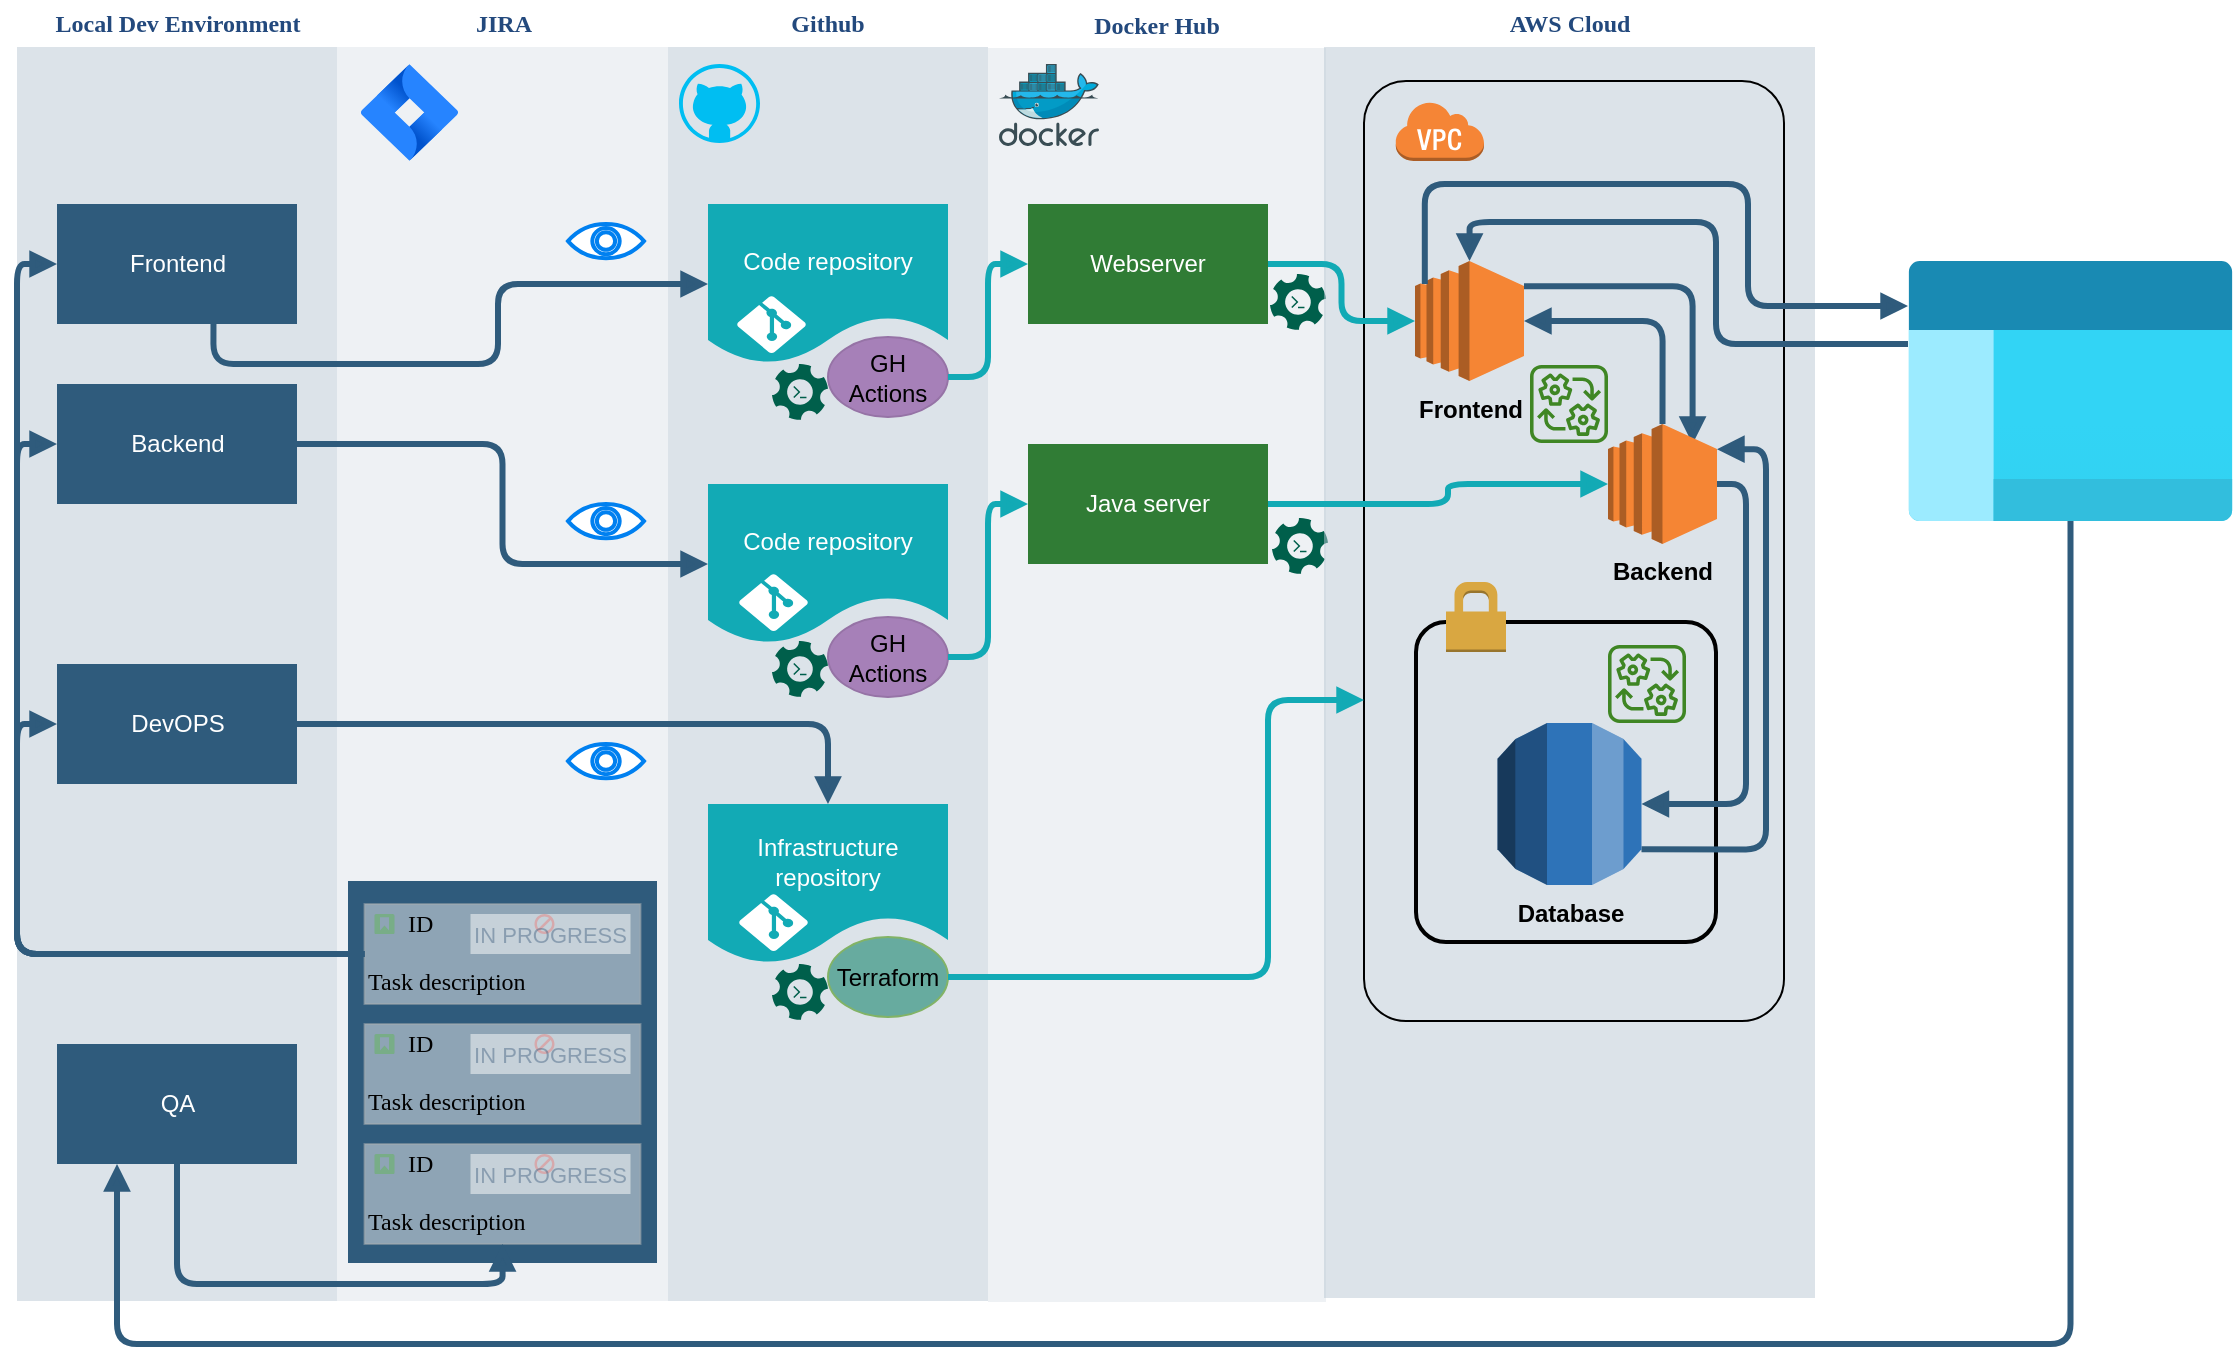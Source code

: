 <mxfile version="20.6.0" type="github">
  <diagram id="07fea595-8f29-1299-0266-81d95cde20df" name="Page-1">
    <mxGraphModel dx="1221" dy="621" grid="1" gridSize="10" guides="1" tooltips="1" connect="1" arrows="1" fold="1" page="1" pageScale="1" pageWidth="1169" pageHeight="827" background="#ffffff" math="0" shadow="0">
      <root>
        <mxCell id="0" />
        <mxCell id="1" parent="0" />
        <mxCell id="170" value="&lt;font color=&quot;#23497d&quot;&gt;Local Dev Environment&lt;/font&gt;" style="swimlane;whiteSpace=wrap;fillColor=none;swimlaneFillColor=#BAC8D3;fontColor=#2F5B7C;fontFamily=Tahoma;html=1;strokeColor=none;opacity=50;" parent="1" vertex="1">
          <mxGeometry x="24.5" y="88.5" width="160" height="650" as="geometry">
            <mxRectangle x="20" y="20" width="80" height="23" as="alternateBounds" />
          </mxGeometry>
        </mxCell>
        <mxCell id="171" value="Frontend" style="whiteSpace=wrap;shadow=0;fontColor=#FFFFFF;fontFamily=Helvetica;fontStyle=0;html=1;fontSize=12;plain-purple;strokeColor=none;fillColor=#2f5b7c;gradientColor=none;spacing=6;verticalAlign=middle;" parent="170" vertex="1">
          <mxGeometry x="20" y="101.5" width="120" height="60" as="geometry" />
        </mxCell>
        <mxCell id="173" value="QA" style="whiteSpace=wrap;strokeColor=none;fillColor=#2f5b7c;shadow=0;fontColor=#FFFFFF;fontFamily=Helvetica;fontStyle=0;html=1;fontSize=12;spacing=6;verticalAlign=middle;" parent="170" vertex="1">
          <mxGeometry x="20" y="521.5" width="120" height="60" as="geometry" />
        </mxCell>
        <mxCell id="SD03UMrJ5MH5QzKgJSNW-217" value="Backend" style="whiteSpace=wrap;shadow=0;fontColor=#FFFFFF;fontFamily=Helvetica;fontStyle=0;html=1;fontSize=12;plain-purple;strokeColor=none;fillColor=#2f5b7c;gradientColor=none;spacing=6;verticalAlign=middle;" parent="170" vertex="1">
          <mxGeometry x="20" y="191.5" width="120" height="60" as="geometry" />
        </mxCell>
        <mxCell id="SD03UMrJ5MH5QzKgJSNW-218" value="DevOPS" style="whiteSpace=wrap;shadow=0;fontColor=#FFFFFF;fontFamily=Helvetica;fontStyle=0;html=1;fontSize=12;plain-purple;strokeColor=none;fillColor=#2f5b7c;gradientColor=none;spacing=6;verticalAlign=middle;" parent="170" vertex="1">
          <mxGeometry x="20" y="331.5" width="120" height="60" as="geometry" />
        </mxCell>
        <mxCell id="21aXrwI_mkBV2-uxIRin-232" value="" style="shape=image;html=1;verticalAlign=top;verticalLabelPosition=bottom;labelBackgroundColor=#ffffff;imageAspect=0;aspect=fixed;image=https://cdn4.iconfinder.com/data/icons/essential-3/32/356-Document_Code-128.png;strokeColor=#6c8ebf;fontFamily=Tahoma;fontSize=12;fontColor=default;startSize=23;fillColor=default;imageBackground=none;" vertex="1" parent="170">
          <mxGeometry x="11.5" y="35.5" width="37.5" height="37.5" as="geometry" />
        </mxCell>
        <mxCell id="180" value="&lt;font color=&quot;#23497d&quot;&gt;JIRA&lt;/font&gt;" style="swimlane;whiteSpace=wrap;swimlaneFillColor=#BAC8D3;fontFamily=Tahoma;html=1;opacity=25;startSize=23;fillColor=none;strokeColor=none;fontColor=#2F5B7C;" parent="1" vertex="1">
          <mxGeometry x="184.5" y="88.5" width="165.5" height="650" as="geometry">
            <mxRectangle x="20" y="20" width="80" height="23" as="alternateBounds" />
          </mxGeometry>
        </mxCell>
        <mxCell id="21aXrwI_mkBV2-uxIRin-222" value="" style="html=1;verticalLabelPosition=bottom;align=center;labelBackgroundColor=#ffffff;verticalAlign=top;strokeWidth=2;strokeColor=#0080F0;shadow=0;dashed=0;shape=mxgraph.ios7.icons.eye;fontFamily=Tahoma;fontSize=12;fontColor=default;startSize=23;fillColor=default;" vertex="1" parent="180">
          <mxGeometry x="115.5" y="371.5" width="38" height="17.1" as="geometry" />
        </mxCell>
        <mxCell id="21aXrwI_mkBV2-uxIRin-231" value="" style="image;image=img/lib/atlassian/Jira_Software_Logo.svg;strokeColor=#6c8ebf;fontFamily=Tahoma;fontSize=12;fontColor=default;startSize=23;fillColor=default;html=1;" vertex="1" parent="180">
          <mxGeometry x="12" y="31.5" width="48.5" height="48.5" as="geometry" />
        </mxCell>
        <mxCell id="21aXrwI_mkBV2-uxIRin-233" value="" style="html=1;verticalLabelPosition=bottom;align=center;labelBackgroundColor=#ffffff;verticalAlign=top;strokeWidth=2;strokeColor=#0080F0;shadow=0;dashed=0;shape=mxgraph.ios7.icons.eye;fontFamily=Tahoma;fontSize=12;fontColor=default;startSize=23;fillColor=default;" vertex="1" parent="180">
          <mxGeometry x="115.5" y="251.5" width="38" height="17.1" as="geometry" />
        </mxCell>
        <mxCell id="21aXrwI_mkBV2-uxIRin-234" value="" style="html=1;verticalLabelPosition=bottom;align=center;labelBackgroundColor=#ffffff;verticalAlign=top;strokeWidth=2;strokeColor=#0080F0;shadow=0;dashed=0;shape=mxgraph.ios7.icons.eye;fontFamily=Tahoma;fontSize=12;fontColor=default;startSize=23;fillColor=default;" vertex="1" parent="180">
          <mxGeometry x="115.5" y="111.5" width="38" height="17.1" as="geometry" />
        </mxCell>
        <mxCell id="21aXrwI_mkBV2-uxIRin-279" value="" style="whiteSpace=wrap;shadow=0;fontColor=#FFFFFF;fontFamily=Helvetica;fontStyle=0;html=1;fontSize=12;plain-purple;strokeColor=none;fillColor=#2f5b7c;gradientColor=none;spacing=6;verticalAlign=middle;" vertex="1" parent="180">
          <mxGeometry x="5.5" y="440" width="154.5" height="191" as="geometry" />
        </mxCell>
        <mxCell id="21aXrwI_mkBV2-uxIRin-250" value="" style="group" vertex="1" connectable="0" parent="180">
          <mxGeometry x="13.75" y="451.5" width="138" height="170" as="geometry" />
        </mxCell>
        <mxCell id="21aXrwI_mkBV2-uxIRin-237" value="Task description" style="html=1;shadow=0;dashed=0;shape=mxgraph.atlassian.issue;issueType=story;issuePriority=blocker;issueStatus=inProgress;verticalAlign=top;align=left;whiteSpace=wrap;overflow=hidden;spacingTop=25;strokeColor=#A8ADB0;fillColor=#EEEEEE;fontSize=12;backgroundOutline=1;sketch=0;fontFamily=Tahoma;fontColor=default;startSize=23;opacity=50;" vertex="1" parent="21aXrwI_mkBV2-uxIRin-250">
          <mxGeometry y="60" width="138" height="50" as="geometry" />
        </mxCell>
        <mxCell id="21aXrwI_mkBV2-uxIRin-238" value="ID" style="strokeColor=none;fillColor=none;part=1;resizable=0;align=left;autosize=1;points=[];deletable=0;connectable=0;fontFamily=Tahoma;fontSize=12;fontColor=default;startSize=23;opacity=50;html=1;" vertex="1" parent="21aXrwI_mkBV2-uxIRin-237">
          <mxGeometry width="60" height="20" relative="1" as="geometry">
            <mxPoint x="20" as="offset" />
          </mxGeometry>
        </mxCell>
        <mxCell id="21aXrwI_mkBV2-uxIRin-240" value="Task description" style="html=1;shadow=0;dashed=0;shape=mxgraph.atlassian.issue;issueType=story;issuePriority=blocker;issueStatus=inProgress;verticalAlign=top;align=left;whiteSpace=wrap;overflow=hidden;spacingTop=25;strokeColor=#A8ADB0;fillColor=#EEEEEE;fontSize=12;backgroundOutline=1;sketch=0;fontFamily=Tahoma;fontColor=default;startSize=23;opacity=50;" vertex="1" parent="21aXrwI_mkBV2-uxIRin-250">
          <mxGeometry y="120" width="138" height="50" as="geometry" />
        </mxCell>
        <mxCell id="21aXrwI_mkBV2-uxIRin-241" value="ID" style="strokeColor=none;fillColor=none;part=1;resizable=0;align=left;autosize=1;points=[];deletable=0;connectable=0;fontFamily=Tahoma;fontSize=12;fontColor=default;startSize=23;opacity=50;html=1;" vertex="1" parent="21aXrwI_mkBV2-uxIRin-240">
          <mxGeometry width="60" height="20" relative="1" as="geometry">
            <mxPoint x="20" as="offset" />
          </mxGeometry>
        </mxCell>
        <mxCell id="21aXrwI_mkBV2-uxIRin-242" value="Task description" style="html=1;shadow=0;dashed=0;shape=mxgraph.atlassian.issue;issueType=story;issuePriority=blocker;issueStatus=inProgress;verticalAlign=top;align=left;whiteSpace=wrap;overflow=hidden;spacingTop=25;strokeColor=#A8ADB0;fillColor=#EEEEEE;fontSize=12;backgroundOutline=1;sketch=0;fontFamily=Tahoma;fontColor=default;startSize=23;opacity=50;" vertex="1" parent="21aXrwI_mkBV2-uxIRin-250">
          <mxGeometry width="138" height="50" as="geometry" />
        </mxCell>
        <mxCell id="21aXrwI_mkBV2-uxIRin-243" value="ID" style="strokeColor=none;fillColor=none;part=1;resizable=0;align=left;autosize=1;points=[];deletable=0;connectable=0;fontFamily=Tahoma;fontSize=12;fontColor=default;startSize=23;opacity=50;html=1;" vertex="1" parent="21aXrwI_mkBV2-uxIRin-242">
          <mxGeometry width="60" height="20" relative="1" as="geometry">
            <mxPoint x="20" as="offset" />
          </mxGeometry>
        </mxCell>
        <mxCell id="183" value="&lt;font color=&quot;#23497d&quot;&gt;Github&lt;/font&gt;" style="swimlane;whiteSpace=wrap;fillColor=none;swimlaneFillColor=#BAC8D3;fontColor=#2F5B7C;fontFamily=Tahoma;html=1;strokeColor=none;opacity=50;" parent="1" vertex="1">
          <mxGeometry x="350" y="88.5" width="160" height="650" as="geometry">
            <mxRectangle x="20" y="20" width="80" height="23" as="alternateBounds" />
          </mxGeometry>
        </mxCell>
        <mxCell id="SD03UMrJ5MH5QzKgJSNW-221" value="" style="group" parent="183" vertex="1" connectable="0">
          <mxGeometry x="20" y="401.5" width="134.3" height="118.5" as="geometry" />
        </mxCell>
        <mxCell id="185" value="Infrastructure repository&lt;br&gt; " style="shape=document;whiteSpace=wrap;verticalAlign=middle;strokeColor=none;fillColor=#12aab5;shadow=0;fontColor=#FFFFFF;fontFamily=Helvetica;fontStyle=0;html=1;fontSize=12;spacing=6;spacingBottom=22;" parent="SD03UMrJ5MH5QzKgJSNW-221" vertex="1">
          <mxGeometry width="120" height="80" as="geometry" />
        </mxCell>
        <mxCell id="SD03UMrJ5MH5QzKgJSNW-220" value="Terraform" style="ellipse;whiteSpace=wrap;html=1;fillColor=#67AB9F;strokeColor=#82b366;" parent="SD03UMrJ5MH5QzKgJSNW-221" vertex="1">
          <mxGeometry x="60" y="66.5" width="60" height="40" as="geometry" />
        </mxCell>
        <mxCell id="21aXrwI_mkBV2-uxIRin-228" value="" style="verticalLabelPosition=bottom;html=1;verticalAlign=top;align=center;strokeColor=none;fillColor=#FFFFFF;shape=mxgraph.azure.git_repository;fontFamily=Tahoma;fontSize=12;fontColor=default;startSize=23;" vertex="1" parent="SD03UMrJ5MH5QzKgJSNW-221">
          <mxGeometry x="15.5" y="45" width="34.5" height="28.5" as="geometry" />
        </mxCell>
        <mxCell id="21aXrwI_mkBV2-uxIRin-282" value="" style="sketch=0;pointerEvents=1;shadow=0;dashed=0;html=1;strokeColor=none;fillColor=#005F4B;labelPosition=center;verticalLabelPosition=bottom;verticalAlign=top;align=center;outlineConnect=0;shape=mxgraph.veeam2.automation;fontFamily=Tahoma;fontSize=12;fontColor=#000000;startSize=23;" vertex="1" parent="SD03UMrJ5MH5QzKgJSNW-221">
          <mxGeometry x="32" y="80" width="28.0" height="28.0" as="geometry" />
        </mxCell>
        <mxCell id="SD03UMrJ5MH5QzKgJSNW-222" value="" style="group" parent="183" vertex="1" connectable="0">
          <mxGeometry x="20" y="101.5" width="120" height="108" as="geometry" />
        </mxCell>
        <mxCell id="SD03UMrJ5MH5QzKgJSNW-223" value="Code repository&lt;br&gt; " style="shape=document;whiteSpace=wrap;verticalAlign=middle;strokeColor=none;fillColor=#12aab5;shadow=0;fontColor=#FFFFFF;fontFamily=Helvetica;fontStyle=0;html=1;fontSize=12;spacing=6;spacingBottom=22;" parent="SD03UMrJ5MH5QzKgJSNW-222" vertex="1">
          <mxGeometry width="120" height="80" as="geometry" />
        </mxCell>
        <mxCell id="SD03UMrJ5MH5QzKgJSNW-224" value="GH Actions" style="ellipse;whiteSpace=wrap;html=1;fillColor=#A680B8;strokeColor=#9673a6;" parent="SD03UMrJ5MH5QzKgJSNW-222" vertex="1">
          <mxGeometry x="60" y="66.5" width="60" height="40" as="geometry" />
        </mxCell>
        <mxCell id="21aXrwI_mkBV2-uxIRin-226" value="" style="verticalLabelPosition=bottom;html=1;verticalAlign=top;align=center;strokeColor=none;fillColor=#FFFFFF;shape=mxgraph.azure.git_repository;fontFamily=Tahoma;fontSize=12;fontColor=default;startSize=23;" vertex="1" parent="SD03UMrJ5MH5QzKgJSNW-222">
          <mxGeometry x="14.5" y="46" width="34.5" height="28.5" as="geometry" />
        </mxCell>
        <mxCell id="21aXrwI_mkBV2-uxIRin-284" value="" style="sketch=0;pointerEvents=1;shadow=0;dashed=0;html=1;strokeColor=none;fillColor=#005F4B;labelPosition=center;verticalLabelPosition=bottom;verticalAlign=top;align=center;outlineConnect=0;shape=mxgraph.veeam2.automation;fontFamily=Tahoma;fontSize=12;fontColor=#000000;startSize=23;" vertex="1" parent="SD03UMrJ5MH5QzKgJSNW-222">
          <mxGeometry x="32" y="80" width="28.0" height="28.0" as="geometry" />
        </mxCell>
        <mxCell id="SD03UMrJ5MH5QzKgJSNW-228" value="" style="group" parent="183" vertex="1" connectable="0">
          <mxGeometry x="20" y="241.5" width="120" height="106.5" as="geometry" />
        </mxCell>
        <mxCell id="SD03UMrJ5MH5QzKgJSNW-229" value="Code repository&lt;br&gt; " style="shape=document;whiteSpace=wrap;verticalAlign=middle;strokeColor=none;fillColor=#12aab5;shadow=0;fontColor=#FFFFFF;fontFamily=Helvetica;fontStyle=0;html=1;fontSize=12;spacing=6;spacingBottom=22;" parent="SD03UMrJ5MH5QzKgJSNW-228" vertex="1">
          <mxGeometry width="120" height="80" as="geometry" />
        </mxCell>
        <mxCell id="SD03UMrJ5MH5QzKgJSNW-230" value="GH Actions" style="ellipse;whiteSpace=wrap;html=1;fillColor=#A680B8;strokeColor=#9673a6;" parent="SD03UMrJ5MH5QzKgJSNW-228" vertex="1">
          <mxGeometry x="60" y="66.5" width="60" height="40" as="geometry" />
        </mxCell>
        <mxCell id="21aXrwI_mkBV2-uxIRin-227" value="" style="verticalLabelPosition=bottom;html=1;verticalAlign=top;align=center;strokeColor=none;fillColor=#FFFFFF;shape=mxgraph.azure.git_repository;fontFamily=Tahoma;fontSize=12;fontColor=default;startSize=23;" vertex="1" parent="SD03UMrJ5MH5QzKgJSNW-228">
          <mxGeometry x="15.5" y="45" width="34.5" height="28.5" as="geometry" />
        </mxCell>
        <mxCell id="21aXrwI_mkBV2-uxIRin-283" value="" style="sketch=0;pointerEvents=1;shadow=0;dashed=0;html=1;strokeColor=none;fillColor=#005F4B;labelPosition=center;verticalLabelPosition=bottom;verticalAlign=top;align=center;outlineConnect=0;shape=mxgraph.veeam2.automation;fontFamily=Tahoma;fontSize=12;fontColor=#000000;startSize=23;" vertex="1" parent="SD03UMrJ5MH5QzKgJSNW-228">
          <mxGeometry x="32" y="78.5" width="28.0" height="28.0" as="geometry" />
        </mxCell>
        <mxCell id="21aXrwI_mkBV2-uxIRin-230" value="" style="verticalLabelPosition=bottom;html=1;verticalAlign=top;align=center;strokeColor=none;fillColor=#00BEF2;shape=mxgraph.azure.github_code;pointerEvents=1;fontFamily=Tahoma;fontSize=12;fontColor=default;startSize=23;" vertex="1" parent="183">
          <mxGeometry x="5.5" y="31.5" width="40.5" height="39.5" as="geometry" />
        </mxCell>
        <mxCell id="193" value="&lt;font color=&quot;#23497d&quot;&gt;Docker Hub&lt;/font&gt;" style="swimlane;whiteSpace=wrap;fillColor=none;swimlaneFillColor=#BAC8D3;fontColor=#2F5B7C;fontFamily=Tahoma;html=1;strokeColor=none;opacity=25;" parent="1" vertex="1">
          <mxGeometry x="510" y="89" width="169" height="650" as="geometry">
            <mxRectangle x="20" y="20" width="80" height="23" as="alternateBounds" />
          </mxGeometry>
        </mxCell>
        <mxCell id="21aXrwI_mkBV2-uxIRin-223" value="" style="sketch=0;aspect=fixed;html=1;points=[];align=center;image;fontSize=12;image=img/lib/mscae/Docker.svg;strokeColor=#6c8ebf;fontFamily=Tahoma;fontColor=default;startSize=23;fillColor=default;" vertex="1" parent="193">
          <mxGeometry x="5.5" y="31" width="50" height="41" as="geometry" />
        </mxCell>
        <mxCell id="21aXrwI_mkBV2-uxIRin-272" value="" style="group" vertex="1" connectable="0" parent="193">
          <mxGeometry x="20" y="221" width="120" height="74" as="geometry" />
        </mxCell>
        <mxCell id="21aXrwI_mkBV2-uxIRin-269" value="Java server" style="whiteSpace=wrap;shadow=0;fontColor=#FFFFFF;fontFamily=Helvetica;fontStyle=0;html=1;fontSize=12;plain-purple;strokeColor=none;fillColor=#307C35;gradientColor=none;spacing=6;verticalAlign=middle;" vertex="1" parent="21aXrwI_mkBV2-uxIRin-272">
          <mxGeometry width="120" height="60" as="geometry" />
        </mxCell>
        <mxCell id="21aXrwI_mkBV2-uxIRin-271" value="" style="shape=image;html=1;verticalAlign=top;verticalLabelPosition=bottom;labelBackgroundColor=#ffffff;imageAspect=0;aspect=fixed;image=https://cdn1.iconfinder.com/data/icons/unicons-line-vol-3/24/docker-128.png;strokeColor=#6c8ebf;fontFamily=Tahoma;fontSize=12;fontColor=#000000;startSize=23;fillColor=default;" vertex="1" parent="21aXrwI_mkBV2-uxIRin-272">
          <mxGeometry x="76" y="30" width="44" height="44" as="geometry" />
        </mxCell>
        <mxCell id="21aXrwI_mkBV2-uxIRin-273" value="" style="group" vertex="1" connectable="0" parent="193">
          <mxGeometry x="20" y="101" width="120" height="74" as="geometry" />
        </mxCell>
        <mxCell id="21aXrwI_mkBV2-uxIRin-274" value="Webserver" style="whiteSpace=wrap;shadow=0;fontColor=#FFFFFF;fontFamily=Helvetica;fontStyle=0;html=1;fontSize=12;plain-purple;strokeColor=none;fillColor=#307C35;gradientColor=none;spacing=6;verticalAlign=middle;" vertex="1" parent="21aXrwI_mkBV2-uxIRin-273">
          <mxGeometry width="120" height="60" as="geometry" />
        </mxCell>
        <mxCell id="21aXrwI_mkBV2-uxIRin-275" value="" style="shape=image;html=1;verticalAlign=top;verticalLabelPosition=bottom;labelBackgroundColor=#ffffff;imageAspect=0;aspect=fixed;image=https://cdn1.iconfinder.com/data/icons/unicons-line-vol-3/24/docker-128.png;strokeColor=#6c8ebf;fontFamily=Tahoma;fontSize=12;fontColor=#000000;startSize=23;fillColor=default;" vertex="1" parent="21aXrwI_mkBV2-uxIRin-273">
          <mxGeometry x="76" y="30" width="44" height="44" as="geometry" />
        </mxCell>
        <mxCell id="21aXrwI_mkBV2-uxIRin-287" value="" style="sketch=0;pointerEvents=1;shadow=0;dashed=0;html=1;strokeColor=none;fillColor=#005F4B;labelPosition=center;verticalLabelPosition=bottom;verticalAlign=top;align=center;outlineConnect=0;shape=mxgraph.veeam2.automation;fontFamily=Tahoma;fontSize=12;fontColor=#000000;startSize=23;" vertex="1" parent="193">
          <mxGeometry x="141" y="136" width="28.0" height="28.0" as="geometry" />
        </mxCell>
        <mxCell id="21aXrwI_mkBV2-uxIRin-288" value="" style="sketch=0;pointerEvents=1;shadow=0;dashed=0;html=1;strokeColor=none;fillColor=#005F4B;labelPosition=center;verticalLabelPosition=bottom;verticalAlign=top;align=center;outlineConnect=0;shape=mxgraph.veeam2.automation;fontFamily=Tahoma;fontSize=12;fontColor=#000000;startSize=23;" vertex="1" parent="193">
          <mxGeometry x="142" y="258" width="28.0" height="28.0" as="geometry" />
        </mxCell>
        <mxCell id="207" value="" style="edgeStyle=segmentEdgeStyle;strokeColor=#2F5B7C;strokeWidth=3;html=1;endArrow=block;endFill=1;entryX=0.5;entryY=0;entryDx=0;entryDy=0;exitX=1;exitY=0.5;exitDx=0;exitDy=0;" parent="1" target="185" edge="1" source="SD03UMrJ5MH5QzKgJSNW-218">
          <mxGeometry x="320" y="513.5" width="100" height="100" as="geometry">
            <mxPoint x="320" y="450" as="sourcePoint" />
            <mxPoint x="420" y="545" as="targetPoint" />
            <Array as="points" />
          </mxGeometry>
        </mxCell>
        <mxCell id="SD03UMrJ5MH5QzKgJSNW-245" value="" style="strokeColor=#2F5B7C;strokeWidth=3;html=1;endArrow=block;endFill=1;entryX=0;entryY=0.5;entryDx=0;entryDy=0;exitX=0.652;exitY=0.998;exitDx=0;exitDy=0;exitPerimeter=0;edgeStyle=orthogonalEdgeStyle;" parent="1" target="SD03UMrJ5MH5QzKgJSNW-223" edge="1" source="171">
          <mxGeometry x="-119" y="125" width="100" height="100" as="geometry">
            <mxPoint x="110" y="208.5" as="sourcePoint" />
            <mxPoint x="204.5" y="238.5" as="targetPoint" />
            <Array as="points">
              <mxPoint x="123" y="270" />
              <mxPoint x="265" y="270" />
              <mxPoint x="265" y="230" />
            </Array>
          </mxGeometry>
        </mxCell>
        <mxCell id="187" value="&lt;span style=&quot;color: rgb(35, 73, 125);&quot;&gt;AWS Cloud&lt;/span&gt;" style="swimlane;whiteSpace=wrap;fillColor=none;swimlaneFillColor=#BAC8D3;fontColor=#2F5B7C;fontFamily=Tahoma;html=1;strokeColor=none;opacity=50;strokeWidth=1;" parent="1" vertex="1">
          <mxGeometry x="678" y="88.5" width="245.5" height="648.5" as="geometry">
            <mxRectangle x="20" y="20" width="80" height="23" as="alternateBounds" />
          </mxGeometry>
        </mxCell>
        <mxCell id="SD03UMrJ5MH5QzKgJSNW-242" value="" style="rounded=1;arcSize=10;dashed=0;fillColor=none;gradientColor=none;strokeWidth=2;" parent="187" vertex="1">
          <mxGeometry x="46" y="310.5" width="150" height="160" as="geometry" />
        </mxCell>
        <mxCell id="SD03UMrJ5MH5QzKgJSNW-232" value="" style="rounded=1;arcSize=10;dashed=0;fillColor=none;gradientColor=none;strokeWidth=1;" parent="187" vertex="1">
          <mxGeometry x="20" y="40" width="210" height="470" as="geometry" />
        </mxCell>
        <mxCell id="SD03UMrJ5MH5QzKgJSNW-233" value="" style="dashed=0;html=1;shape=mxgraph.aws3.virtual_private_cloud;fillColor=#F58536;gradientColor=none;dashed=0;" parent="187" vertex="1">
          <mxGeometry x="35.5" y="50" width="44.5" height="30" as="geometry" />
        </mxCell>
        <mxCell id="21aXrwI_mkBV2-uxIRin-263" style="edgeStyle=orthogonalEdgeStyle;rounded=1;orthogonalLoop=1;jettySize=auto;html=1;exitX=1;exitY=0.21;exitDx=0;exitDy=0;exitPerimeter=0;entryX=0.776;entryY=0.167;entryDx=0;entryDy=0;entryPerimeter=0;fontFamily=Helvetica;fontSize=11;fontColor=default;startSize=23;endArrow=block;strokeColor=#2F5B7C;strokeWidth=3;endFill=1;" edge="1" parent="187" source="SD03UMrJ5MH5QzKgJSNW-237" target="SD03UMrJ5MH5QzKgJSNW-238">
          <mxGeometry relative="1" as="geometry" />
        </mxCell>
        <mxCell id="SD03UMrJ5MH5QzKgJSNW-237" value="&lt;b&gt;Frontend&lt;/b&gt;" style="outlineConnect=0;dashed=0;verticalLabelPosition=bottom;verticalAlign=top;align=center;html=1;shape=mxgraph.aws3.ec2;fillColor=#F58534;gradientColor=none;strokeWidth=1;" parent="187" vertex="1">
          <mxGeometry x="45.5" y="130" width="54.5" height="60" as="geometry" />
        </mxCell>
        <mxCell id="21aXrwI_mkBV2-uxIRin-259" style="edgeStyle=orthogonalEdgeStyle;rounded=1;orthogonalLoop=1;jettySize=auto;html=1;entryX=1;entryY=0.5;entryDx=0;entryDy=0;entryPerimeter=0;fontFamily=Helvetica;fontSize=11;fontColor=default;startSize=23;endArrow=block;strokeColor=#2F5B7C;strokeWidth=3;endFill=1;" edge="1" parent="187" source="SD03UMrJ5MH5QzKgJSNW-238" target="SD03UMrJ5MH5QzKgJSNW-239">
          <mxGeometry relative="1" as="geometry">
            <Array as="points">
              <mxPoint x="211" y="242" />
              <mxPoint x="211" y="402" />
            </Array>
          </mxGeometry>
        </mxCell>
        <mxCell id="21aXrwI_mkBV2-uxIRin-260" style="edgeStyle=orthogonalEdgeStyle;rounded=1;orthogonalLoop=1;jettySize=auto;html=1;entryX=1;entryY=0.5;entryDx=0;entryDy=0;entryPerimeter=0;fontFamily=Helvetica;fontSize=11;fontColor=default;startSize=23;exitX=0.5;exitY=0;exitDx=0;exitDy=0;exitPerimeter=0;endArrow=block;strokeColor=#2F5B7C;strokeWidth=3;endFill=1;" edge="1" parent="187" source="SD03UMrJ5MH5QzKgJSNW-238" target="SD03UMrJ5MH5QzKgJSNW-237">
          <mxGeometry relative="1" as="geometry" />
        </mxCell>
        <mxCell id="SD03UMrJ5MH5QzKgJSNW-238" value="&lt;b&gt;Backend&lt;/b&gt;" style="outlineConnect=0;dashed=0;verticalLabelPosition=bottom;verticalAlign=top;align=center;html=1;shape=mxgraph.aws3.ec2;fillColor=#F58534;gradientColor=none;strokeWidth=1;" parent="187" vertex="1">
          <mxGeometry x="142" y="211.5" width="54.5" height="60" as="geometry" />
        </mxCell>
        <mxCell id="21aXrwI_mkBV2-uxIRin-262" style="edgeStyle=orthogonalEdgeStyle;rounded=1;orthogonalLoop=1;jettySize=auto;html=1;exitX=1;exitY=0.78;exitDx=0;exitDy=0;exitPerimeter=0;entryX=1;entryY=0.21;entryDx=0;entryDy=0;entryPerimeter=0;fontFamily=Helvetica;fontSize=11;fontColor=default;startSize=23;endArrow=block;strokeColor=#2F5B7C;strokeWidth=3;endFill=1;" edge="1" parent="187" source="SD03UMrJ5MH5QzKgJSNW-239" target="SD03UMrJ5MH5QzKgJSNW-238">
          <mxGeometry relative="1" as="geometry">
            <Array as="points">
              <mxPoint x="221" y="424" />
              <mxPoint x="221" y="225" />
            </Array>
          </mxGeometry>
        </mxCell>
        <mxCell id="SD03UMrJ5MH5QzKgJSNW-239" value="&lt;b&gt;Database&lt;/b&gt;" style="outlineConnect=0;dashed=0;verticalLabelPosition=bottom;verticalAlign=top;align=center;html=1;shape=mxgraph.aws3.rds;fillColor=#2E73B8;gradientColor=none;strokeWidth=1;" parent="187" vertex="1">
          <mxGeometry x="86.75" y="361" width="72" height="81" as="geometry" />
        </mxCell>
        <mxCell id="SD03UMrJ5MH5QzKgJSNW-243" value="" style="dashed=0;html=1;shape=mxgraph.aws3.permissions;fillColor=#D9A741;gradientColor=none;dashed=0;strokeWidth=1;" parent="187" vertex="1">
          <mxGeometry x="61" y="290.5" width="30" height="35" as="geometry" />
        </mxCell>
        <mxCell id="21aXrwI_mkBV2-uxIRin-256" value="" style="sketch=0;outlineConnect=0;fontColor=#232F3E;gradientColor=none;fillColor=#3F8624;strokeColor=none;dashed=0;verticalLabelPosition=bottom;verticalAlign=top;align=center;html=1;fontSize=12;fontStyle=0;aspect=fixed;pointerEvents=1;shape=mxgraph.aws4.iot_greengrass_interprocess_communication;fontFamily=Tahoma;startSize=23;" vertex="1" parent="187">
          <mxGeometry x="103" y="182" width="39" height="39" as="geometry" />
        </mxCell>
        <mxCell id="21aXrwI_mkBV2-uxIRin-257" value="" style="sketch=0;outlineConnect=0;fontColor=#232F3E;gradientColor=none;fillColor=#3F8624;strokeColor=none;dashed=0;verticalLabelPosition=bottom;verticalAlign=top;align=center;html=1;fontSize=12;fontStyle=0;aspect=fixed;pointerEvents=1;shape=mxgraph.aws4.iot_greengrass_interprocess_communication;fontFamily=Tahoma;startSize=23;" vertex="1" parent="187">
          <mxGeometry x="142" y="322" width="39" height="39" as="geometry" />
        </mxCell>
        <mxCell id="21aXrwI_mkBV2-uxIRin-264" style="edgeStyle=orthogonalEdgeStyle;rounded=1;orthogonalLoop=1;jettySize=auto;html=1;entryX=0.5;entryY=0;entryDx=0;entryDy=0;entryPerimeter=0;fontFamily=Helvetica;fontSize=11;fontColor=default;startSize=23;endArrow=block;strokeColor=#2F5B7C;strokeWidth=3;endFill=1;" edge="1" parent="1" source="21aXrwI_mkBV2-uxIRin-219" target="SD03UMrJ5MH5QzKgJSNW-237">
          <mxGeometry relative="1" as="geometry">
            <Array as="points">
              <mxPoint x="874" y="260" />
              <mxPoint x="874" y="199" />
              <mxPoint x="751" y="199" />
            </Array>
          </mxGeometry>
        </mxCell>
        <mxCell id="21aXrwI_mkBV2-uxIRin-289" style="edgeStyle=orthogonalEdgeStyle;rounded=1;orthogonalLoop=1;jettySize=auto;html=1;entryX=0.25;entryY=1;entryDx=0;entryDy=0;fontFamily=Helvetica;fontSize=11;fontColor=default;startSize=23;endArrow=block;strokeColor=#2F5B7C;strokeWidth=3;endFill=1;" edge="1" parent="1" source="21aXrwI_mkBV2-uxIRin-219" target="173">
          <mxGeometry relative="1" as="geometry">
            <Array as="points">
              <mxPoint x="1051" y="760" />
              <mxPoint x="75" y="760" />
            </Array>
          </mxGeometry>
        </mxCell>
        <mxCell id="21aXrwI_mkBV2-uxIRin-219" value="" style="aspect=fixed;html=1;points=[];align=center;image;fontSize=12;image=img/lib/azure2/general/Management_Portal.svg;strokeColor=#6c8ebf;fontFamily=Tahoma;fontColor=default;startSize=23;fillColor=default;" vertex="1" parent="1">
          <mxGeometry x="970" y="218.5" width="162.5" height="130" as="geometry" />
        </mxCell>
        <mxCell id="21aXrwI_mkBV2-uxIRin-247" style="edgeStyle=orthogonalEdgeStyle;rounded=1;orthogonalLoop=1;jettySize=auto;html=1;entryX=0.5;entryY=1;entryDx=0;entryDy=0;fontFamily=Helvetica;fontSize=11;fontColor=default;startSize=23;exitX=0.5;exitY=1;exitDx=0;exitDy=0;endArrow=block;strokeColor=#2F5B7C;strokeWidth=3;endFill=1;" edge="1" parent="1" source="173" target="21aXrwI_mkBV2-uxIRin-240">
          <mxGeometry relative="1" as="geometry" />
        </mxCell>
        <mxCell id="21aXrwI_mkBV2-uxIRin-251" style="edgeStyle=orthogonalEdgeStyle;rounded=1;orthogonalLoop=1;jettySize=auto;html=1;entryX=0;entryY=0.5;entryDx=0;entryDy=0;fontFamily=Helvetica;fontSize=11;fontColor=default;startSize=23;endArrow=block;strokeColor=#2F5B7C;strokeWidth=3;endFill=1;" edge="1" parent="1" source="21aXrwI_mkBV2-uxIRin-242" target="SD03UMrJ5MH5QzKgJSNW-218">
          <mxGeometry relative="1" as="geometry" />
        </mxCell>
        <mxCell id="21aXrwI_mkBV2-uxIRin-252" style="edgeStyle=orthogonalEdgeStyle;rounded=1;orthogonalLoop=1;jettySize=auto;html=1;entryX=0;entryY=0.5;entryDx=0;entryDy=0;fontFamily=Helvetica;fontSize=11;fontColor=default;startSize=23;endArrow=block;strokeColor=#2F5B7C;strokeWidth=3;endFill=1;" edge="1" parent="1" source="21aXrwI_mkBV2-uxIRin-242" target="SD03UMrJ5MH5QzKgJSNW-217">
          <mxGeometry relative="1" as="geometry" />
        </mxCell>
        <mxCell id="21aXrwI_mkBV2-uxIRin-253" style="edgeStyle=orthogonalEdgeStyle;rounded=1;orthogonalLoop=1;jettySize=auto;html=1;entryX=0;entryY=0.5;entryDx=0;entryDy=0;fontFamily=Helvetica;fontSize=11;fontColor=default;startSize=23;endArrow=block;strokeColor=#2F5B7C;strokeWidth=3;endFill=1;" edge="1" parent="1" source="21aXrwI_mkBV2-uxIRin-242" target="171">
          <mxGeometry relative="1" as="geometry" />
        </mxCell>
        <mxCell id="21aXrwI_mkBV2-uxIRin-265" style="edgeStyle=orthogonalEdgeStyle;rounded=1;orthogonalLoop=1;jettySize=auto;html=1;fontFamily=Helvetica;fontSize=11;fontColor=default;startSize=23;endArrow=block;strokeColor=#2F5B7C;strokeWidth=3;endFill=1;exitX=0.09;exitY=0.192;exitDx=0;exitDy=0;exitPerimeter=0;" edge="1" parent="1" source="SD03UMrJ5MH5QzKgJSNW-237" target="21aXrwI_mkBV2-uxIRin-219">
          <mxGeometry relative="1" as="geometry">
            <Array as="points">
              <mxPoint x="728" y="180" />
              <mxPoint x="890" y="180" />
              <mxPoint x="890" y="241" />
            </Array>
          </mxGeometry>
        </mxCell>
        <mxCell id="21aXrwI_mkBV2-uxIRin-266" value="" style="shape=image;html=1;verticalAlign=top;verticalLabelPosition=bottom;labelBackgroundColor=#ffffff;imageAspect=0;aspect=fixed;image=https://cdn0.iconfinder.com/data/icons/green-world-colored/80/recycable-recycle-packet-package-128.png;strokeColor=#6c8ebf;fontFamily=Tahoma;fontSize=12;fontColor=#000000;startSize=23;fillColor=default;" vertex="1" parent="1">
          <mxGeometry x="924" y="189" width="43" height="43" as="geometry" />
        </mxCell>
        <mxCell id="21aXrwI_mkBV2-uxIRin-276" style="edgeStyle=orthogonalEdgeStyle;rounded=1;orthogonalLoop=1;jettySize=auto;html=1;entryX=0;entryY=0.5;entryDx=0;entryDy=0;fontFamily=Helvetica;fontSize=11;fontColor=default;startSize=23;endArrow=block;strokeColor=#12AAB5;strokeWidth=3;endFill=1;" edge="1" parent="1" source="SD03UMrJ5MH5QzKgJSNW-224" target="21aXrwI_mkBV2-uxIRin-274">
          <mxGeometry relative="1" as="geometry" />
        </mxCell>
        <mxCell id="21aXrwI_mkBV2-uxIRin-277" style="edgeStyle=orthogonalEdgeStyle;rounded=1;orthogonalLoop=1;jettySize=auto;html=1;entryX=0;entryY=0.5;entryDx=0;entryDy=0;fontFamily=Helvetica;fontSize=11;fontColor=default;startSize=23;endArrow=block;strokeColor=#12AAB5;strokeWidth=3;endFill=1;" edge="1" parent="1" source="SD03UMrJ5MH5QzKgJSNW-230" target="21aXrwI_mkBV2-uxIRin-269">
          <mxGeometry relative="1" as="geometry" />
        </mxCell>
        <mxCell id="21aXrwI_mkBV2-uxIRin-278" style="edgeStyle=orthogonalEdgeStyle;rounded=1;orthogonalLoop=1;jettySize=auto;html=1;entryX=0;entryY=0.5;entryDx=0;entryDy=0;fontFamily=Helvetica;fontSize=11;fontColor=default;startSize=23;endArrow=block;strokeColor=#2F5B7C;strokeWidth=3;endFill=1;" edge="1" parent="1" source="SD03UMrJ5MH5QzKgJSNW-217" target="SD03UMrJ5MH5QzKgJSNW-229">
          <mxGeometry relative="1" as="geometry" />
        </mxCell>
        <mxCell id="210" value="" style="edgeStyle=segmentEdgeStyle;strokeColor=#12AAB5;strokeWidth=3;html=1;endArrow=block;endFill=1;exitX=1;exitY=0.5;exitDx=0;exitDy=0;" parent="1" source="SD03UMrJ5MH5QzKgJSNW-220" target="SD03UMrJ5MH5QzKgJSNW-232" edge="1">
          <mxGeometry x="404.5" y="393.5" width="100" height="100" as="geometry">
            <mxPoint x="330" y="576" as="sourcePoint" />
            <mxPoint x="624.5" y="388.5" as="targetPoint" />
            <Array as="points">
              <mxPoint x="650" y="577" />
              <mxPoint x="650" y="438" />
            </Array>
          </mxGeometry>
        </mxCell>
        <mxCell id="21aXrwI_mkBV2-uxIRin-286" style="edgeStyle=orthogonalEdgeStyle;rounded=1;orthogonalLoop=1;jettySize=auto;html=1;fontFamily=Helvetica;fontSize=11;fontColor=default;startSize=23;endArrow=block;strokeColor=#12AAB5;strokeWidth=3;endFill=1;" edge="1" parent="1" source="21aXrwI_mkBV2-uxIRin-269" target="SD03UMrJ5MH5QzKgJSNW-238">
          <mxGeometry relative="1" as="geometry">
            <Array as="points">
              <mxPoint x="740" y="340" />
              <mxPoint x="740" y="330" />
            </Array>
          </mxGeometry>
        </mxCell>
        <mxCell id="21aXrwI_mkBV2-uxIRin-285" style="edgeStyle=orthogonalEdgeStyle;rounded=1;orthogonalLoop=1;jettySize=auto;html=1;fontFamily=Helvetica;fontSize=11;fontColor=default;startSize=23;endArrow=block;strokeColor=#12AAB5;strokeWidth=3;endFill=1;" edge="1" parent="1" source="21aXrwI_mkBV2-uxIRin-274" target="SD03UMrJ5MH5QzKgJSNW-237">
          <mxGeometry relative="1" as="geometry" />
        </mxCell>
      </root>
    </mxGraphModel>
  </diagram>
</mxfile>
